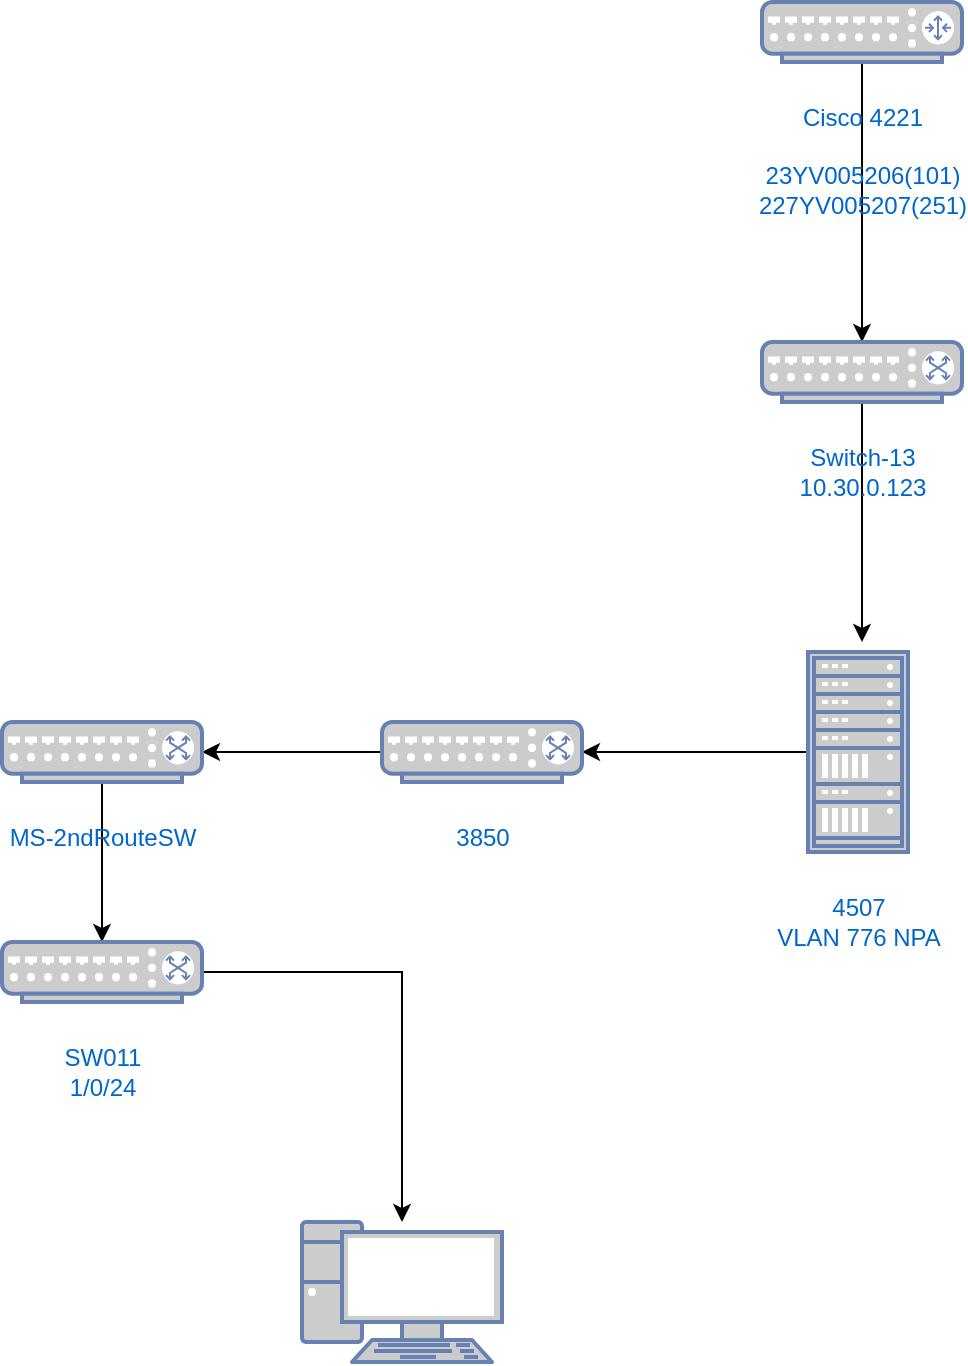 <mxfile version="21.6.6" type="github">
  <diagram name="Page-1" id="5XfJAxB24X9eRlsq6lyk">
    <mxGraphModel dx="538" dy="968" grid="1" gridSize="10" guides="1" tooltips="1" connect="1" arrows="1" fold="1" page="1" pageScale="1" pageWidth="1169" pageHeight="827" math="0" shadow="0">
      <root>
        <mxCell id="0" />
        <mxCell id="1" parent="0" />
        <mxCell id="ODCitCVW3L5HfS4baCy_-8" style="edgeStyle=orthogonalEdgeStyle;rounded=0;orthogonalLoop=1;jettySize=auto;html=1;" edge="1" parent="1" source="ODCitCVW3L5HfS4baCy_-1" target="ODCitCVW3L5HfS4baCy_-2">
          <mxGeometry relative="1" as="geometry" />
        </mxCell>
        <mxCell id="ODCitCVW3L5HfS4baCy_-1" value="&lt;br&gt;Cisco 4221&lt;br&gt;&lt;br&gt;23YV005206(101)&lt;br&gt;227YV005207(251)&lt;br&gt;" style="fontColor=#0066CC;verticalAlign=top;verticalLabelPosition=bottom;labelPosition=center;align=center;html=1;outlineConnect=0;fillColor=#CCCCCC;strokeColor=#6881B3;gradientColor=none;gradientDirection=north;strokeWidth=2;shape=mxgraph.networks.router;" vertex="1" parent="1">
          <mxGeometry x="440" y="140" width="100" height="30" as="geometry" />
        </mxCell>
        <mxCell id="ODCitCVW3L5HfS4baCy_-14" style="edgeStyle=orthogonalEdgeStyle;rounded=0;orthogonalLoop=1;jettySize=auto;html=1;" edge="1" parent="1" source="ODCitCVW3L5HfS4baCy_-2">
          <mxGeometry relative="1" as="geometry">
            <mxPoint x="490" y="460" as="targetPoint" />
          </mxGeometry>
        </mxCell>
        <mxCell id="ODCitCVW3L5HfS4baCy_-2" value="&lt;br&gt;Switch-13&lt;br&gt;10.30.0.123&lt;br&gt;" style="fontColor=#0066CC;verticalAlign=top;verticalLabelPosition=bottom;labelPosition=center;align=center;html=1;outlineConnect=0;fillColor=#CCCCCC;strokeColor=#6881B3;gradientColor=none;gradientDirection=north;strokeWidth=2;shape=mxgraph.networks.switch;" vertex="1" parent="1">
          <mxGeometry x="440" y="310" width="100" height="30" as="geometry" />
        </mxCell>
        <mxCell id="ODCitCVW3L5HfS4baCy_-10" style="edgeStyle=orthogonalEdgeStyle;rounded=0;orthogonalLoop=1;jettySize=auto;html=1;entryX=1;entryY=0.5;entryDx=0;entryDy=0;entryPerimeter=0;" edge="1" parent="1" source="ODCitCVW3L5HfS4baCy_-3" target="ODCitCVW3L5HfS4baCy_-4">
          <mxGeometry relative="1" as="geometry" />
        </mxCell>
        <mxCell id="ODCitCVW3L5HfS4baCy_-3" value="&lt;br&gt;4507&lt;br&gt;VLAN 776 NPA" style="fontColor=#0066CC;verticalAlign=top;verticalLabelPosition=bottom;labelPosition=center;align=center;html=1;outlineConnect=0;fillColor=#CCCCCC;strokeColor=#6881B3;gradientColor=none;gradientDirection=north;strokeWidth=2;shape=mxgraph.networks.rack;" vertex="1" parent="1">
          <mxGeometry x="463" y="465" width="50" height="100" as="geometry" />
        </mxCell>
        <mxCell id="ODCitCVW3L5HfS4baCy_-11" style="edgeStyle=orthogonalEdgeStyle;rounded=0;orthogonalLoop=1;jettySize=auto;html=1;" edge="1" parent="1" source="ODCitCVW3L5HfS4baCy_-4" target="ODCitCVW3L5HfS4baCy_-5">
          <mxGeometry relative="1" as="geometry" />
        </mxCell>
        <mxCell id="ODCitCVW3L5HfS4baCy_-4" value="&lt;br&gt;3850" style="fontColor=#0066CC;verticalAlign=top;verticalLabelPosition=bottom;labelPosition=center;align=center;html=1;outlineConnect=0;fillColor=#CCCCCC;strokeColor=#6881B3;gradientColor=none;gradientDirection=north;strokeWidth=2;shape=mxgraph.networks.switch;" vertex="1" parent="1">
          <mxGeometry x="250" y="500" width="100" height="30" as="geometry" />
        </mxCell>
        <mxCell id="ODCitCVW3L5HfS4baCy_-12" style="edgeStyle=orthogonalEdgeStyle;rounded=0;orthogonalLoop=1;jettySize=auto;html=1;entryX=0.5;entryY=0;entryDx=0;entryDy=0;entryPerimeter=0;" edge="1" parent="1" source="ODCitCVW3L5HfS4baCy_-5" target="ODCitCVW3L5HfS4baCy_-6">
          <mxGeometry relative="1" as="geometry" />
        </mxCell>
        <mxCell id="ODCitCVW3L5HfS4baCy_-5" value="&lt;br&gt;MS-2ndRouteSW" style="fontColor=#0066CC;verticalAlign=top;verticalLabelPosition=bottom;labelPosition=center;align=center;html=1;outlineConnect=0;fillColor=#CCCCCC;strokeColor=#6881B3;gradientColor=none;gradientDirection=north;strokeWidth=2;shape=mxgraph.networks.switch;" vertex="1" parent="1">
          <mxGeometry x="60" y="500" width="100" height="30" as="geometry" />
        </mxCell>
        <mxCell id="ODCitCVW3L5HfS4baCy_-13" style="edgeStyle=orthogonalEdgeStyle;rounded=0;orthogonalLoop=1;jettySize=auto;html=1;" edge="1" parent="1" source="ODCitCVW3L5HfS4baCy_-6" target="ODCitCVW3L5HfS4baCy_-7">
          <mxGeometry relative="1" as="geometry" />
        </mxCell>
        <mxCell id="ODCitCVW3L5HfS4baCy_-6" value="&lt;br&gt;SW011&lt;br&gt;1/0/24" style="fontColor=#0066CC;verticalAlign=top;verticalLabelPosition=bottom;labelPosition=center;align=center;html=1;outlineConnect=0;fillColor=#CCCCCC;strokeColor=#6881B3;gradientColor=none;gradientDirection=north;strokeWidth=2;shape=mxgraph.networks.switch;" vertex="1" parent="1">
          <mxGeometry x="60" y="610" width="100" height="30" as="geometry" />
        </mxCell>
        <mxCell id="ODCitCVW3L5HfS4baCy_-7" value="" style="fontColor=#0066CC;verticalAlign=top;verticalLabelPosition=bottom;labelPosition=center;align=center;html=1;outlineConnect=0;fillColor=#CCCCCC;strokeColor=#6881B3;gradientColor=none;gradientDirection=north;strokeWidth=2;shape=mxgraph.networks.pc;" vertex="1" parent="1">
          <mxGeometry x="210" y="750" width="100" height="70" as="geometry" />
        </mxCell>
      </root>
    </mxGraphModel>
  </diagram>
</mxfile>
